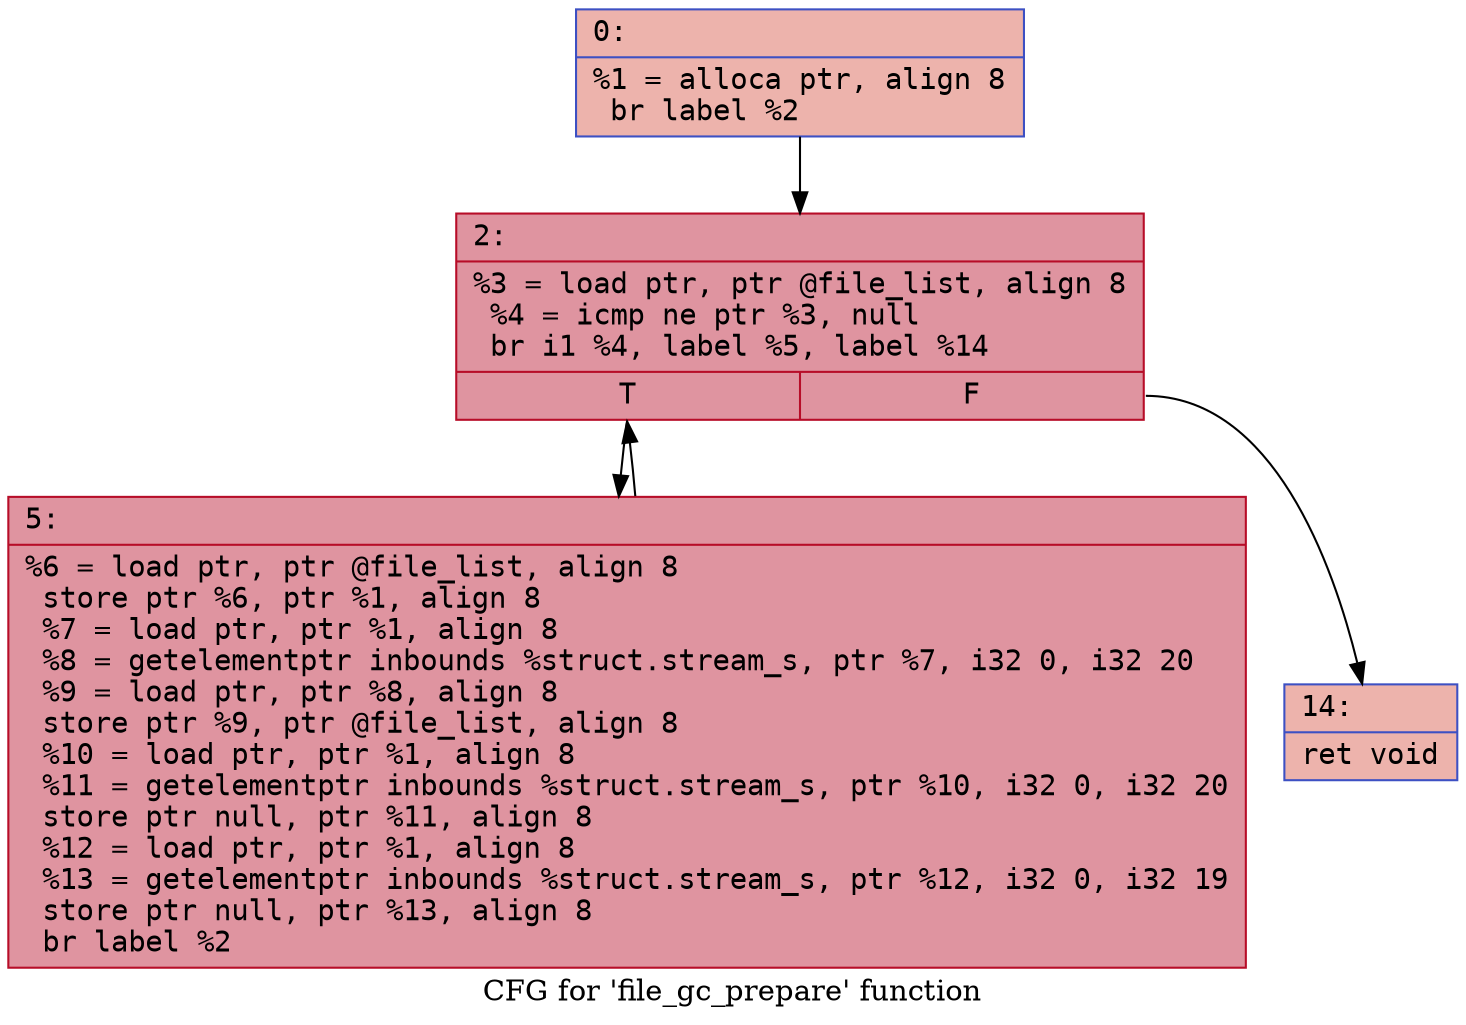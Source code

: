 digraph "CFG for 'file_gc_prepare' function" {
	label="CFG for 'file_gc_prepare' function";

	Node0x600002134a00 [shape=record,color="#3d50c3ff", style=filled, fillcolor="#d6524470" fontname="Courier",label="{0:\l|  %1 = alloca ptr, align 8\l  br label %2\l}"];
	Node0x600002134a00 -> Node0x600002134e10[tooltip="0 -> 2\nProbability 100.00%" ];
	Node0x600002134e10 [shape=record,color="#b70d28ff", style=filled, fillcolor="#b70d2870" fontname="Courier",label="{2:\l|  %3 = load ptr, ptr @file_list, align 8\l  %4 = icmp ne ptr %3, null\l  br i1 %4, label %5, label %14\l|{<s0>T|<s1>F}}"];
	Node0x600002134e10:s0 -> Node0x600002134eb0[tooltip="2 -> 5\nProbability 96.88%" ];
	Node0x600002134e10:s1 -> Node0x600002134f00[tooltip="2 -> 14\nProbability 3.12%" ];
	Node0x600002134eb0 [shape=record,color="#b70d28ff", style=filled, fillcolor="#b70d2870" fontname="Courier",label="{5:\l|  %6 = load ptr, ptr @file_list, align 8\l  store ptr %6, ptr %1, align 8\l  %7 = load ptr, ptr %1, align 8\l  %8 = getelementptr inbounds %struct.stream_s, ptr %7, i32 0, i32 20\l  %9 = load ptr, ptr %8, align 8\l  store ptr %9, ptr @file_list, align 8\l  %10 = load ptr, ptr %1, align 8\l  %11 = getelementptr inbounds %struct.stream_s, ptr %10, i32 0, i32 20\l  store ptr null, ptr %11, align 8\l  %12 = load ptr, ptr %1, align 8\l  %13 = getelementptr inbounds %struct.stream_s, ptr %12, i32 0, i32 19\l  store ptr null, ptr %13, align 8\l  br label %2\l}"];
	Node0x600002134eb0 -> Node0x600002134e10[tooltip="5 -> 2\nProbability 100.00%" ];
	Node0x600002134f00 [shape=record,color="#3d50c3ff", style=filled, fillcolor="#d6524470" fontname="Courier",label="{14:\l|  ret void\l}"];
}
